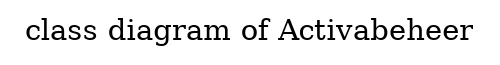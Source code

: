 digraph "class diagram of Activabeheer" {
	graph [bgcolor=white,
		label="class diagram of Activabeheer",
		rankdir=LR
	];
	node [label="\N"];
	edge [fontsize=11,
		minlen=4
	];
}
